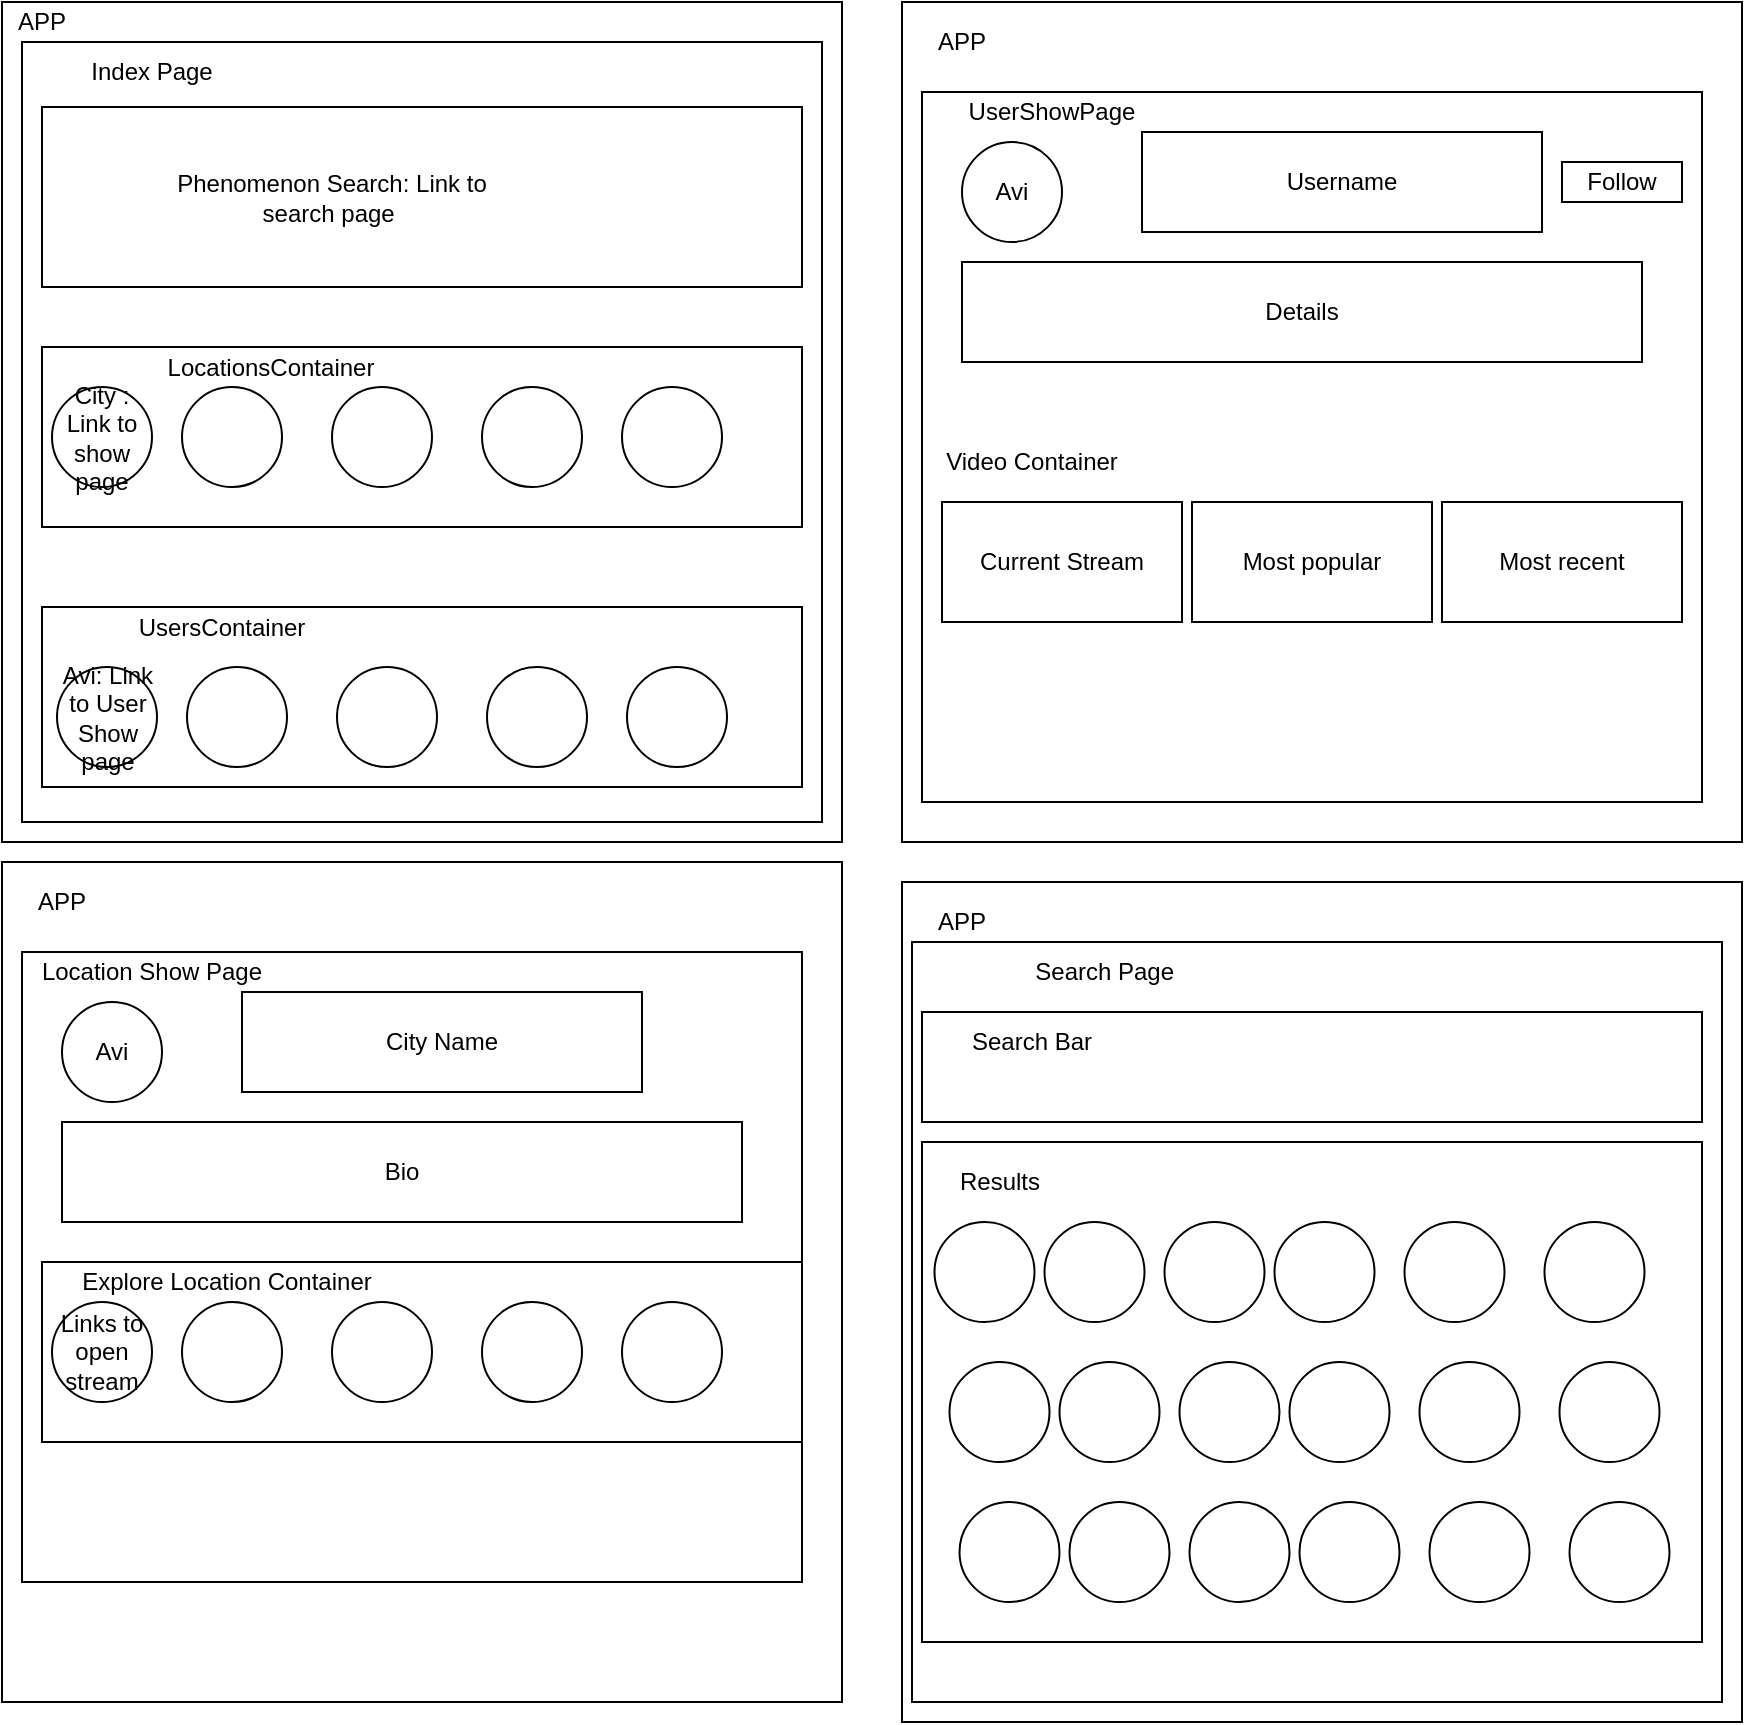 <mxfile version="13.1.3">
    <diagram id="G6u2pa_VjVDDQZ0H6Lm_" name="Page-1">
        <mxGraphModel dx="706" dy="395" grid="1" gridSize="10" guides="1" tooltips="1" connect="1" arrows="1" fold="1" page="1" pageScale="1" pageWidth="1100" pageHeight="850" math="0" shadow="0">
            <root>
                <mxCell id="0"/>
                <mxCell id="1" parent="0"/>
                <mxCell id="fZP8IcHrs8CvVbbr-H_v-1" value="" style="whiteSpace=wrap;html=1;aspect=fixed;align=left;" parent="1" vertex="1">
                    <mxGeometry x="20" y="40" width="420" height="420" as="geometry"/>
                </mxCell>
                <mxCell id="fZP8IcHrs8CvVbbr-H_v-132" value="" style="rounded=0;whiteSpace=wrap;html=1;" parent="1" vertex="1">
                    <mxGeometry x="30" y="60" width="400" height="390" as="geometry"/>
                </mxCell>
                <mxCell id="fZP8IcHrs8CvVbbr-H_v-97" value="" style="whiteSpace=wrap;html=1;aspect=fixed;align=left;" parent="1" vertex="1">
                    <mxGeometry x="470" y="480" width="420" height="420" as="geometry"/>
                </mxCell>
                <mxCell id="fZP8IcHrs8CvVbbr-H_v-130" value="" style="rounded=0;whiteSpace=wrap;html=1;" parent="1" vertex="1">
                    <mxGeometry x="475" y="510" width="405" height="380" as="geometry"/>
                </mxCell>
                <mxCell id="fZP8IcHrs8CvVbbr-H_v-47" value="" style="whiteSpace=wrap;html=1;aspect=fixed;align=left;" parent="1" vertex="1">
                    <mxGeometry x="470" y="40" width="420" height="420" as="geometry"/>
                </mxCell>
                <mxCell id="fZP8IcHrs8CvVbbr-H_v-74" value="" style="rounded=0;whiteSpace=wrap;html=1;" parent="1" vertex="1">
                    <mxGeometry x="480" y="260" width="390" height="160" as="geometry"/>
                </mxCell>
                <mxCell id="fZP8IcHrs8CvVbbr-H_v-3" value="" style="rounded=0;whiteSpace=wrap;html=1;" parent="1" vertex="1">
                    <mxGeometry x="40" y="92.5" width="380" height="90" as="geometry"/>
                </mxCell>
                <mxCell id="fZP8IcHrs8CvVbbr-H_v-2" value="APP" style="text;html=1;strokeColor=none;fillColor=none;align=center;verticalAlign=middle;whiteSpace=wrap;rounded=0;" parent="1" vertex="1">
                    <mxGeometry x="20" y="40" width="40" height="20" as="geometry"/>
                </mxCell>
                <mxCell id="fZP8IcHrs8CvVbbr-H_v-4" value="Phenomenon Search: Link to search page&amp;nbsp;" style="text;html=1;strokeColor=none;fillColor=none;align=center;verticalAlign=middle;whiteSpace=wrap;rounded=0;" parent="1" vertex="1">
                    <mxGeometry x="90" y="127.5" width="190" height="20" as="geometry"/>
                </mxCell>
                <mxCell id="fZP8IcHrs8CvVbbr-H_v-48" value="APP" style="text;html=1;strokeColor=none;fillColor=none;align=center;verticalAlign=middle;whiteSpace=wrap;rounded=0;" parent="1" vertex="1">
                    <mxGeometry x="480" y="50" width="40" height="20" as="geometry"/>
                </mxCell>
                <mxCell id="fZP8IcHrs8CvVbbr-H_v-49" value="" style="rounded=0;whiteSpace=wrap;html=1;" parent="1" vertex="1">
                    <mxGeometry x="40" y="212.5" width="380" height="90" as="geometry"/>
                </mxCell>
                <mxCell id="fZP8IcHrs8CvVbbr-H_v-50" value="" style="rounded=0;whiteSpace=wrap;html=1;" parent="1" vertex="1">
                    <mxGeometry x="40" y="342.5" width="380" height="90" as="geometry"/>
                </mxCell>
                <mxCell id="fZP8IcHrs8CvVbbr-H_v-55" value="City : Link to show page" style="ellipse;whiteSpace=wrap;html=1;aspect=fixed;" parent="1" vertex="1">
                    <mxGeometry x="45" y="232.5" width="50" height="50" as="geometry"/>
                </mxCell>
                <mxCell id="fZP8IcHrs8CvVbbr-H_v-56" value="" style="ellipse;whiteSpace=wrap;html=1;aspect=fixed;" parent="1" vertex="1">
                    <mxGeometry x="110" y="232.5" width="50" height="50" as="geometry"/>
                </mxCell>
                <mxCell id="fZP8IcHrs8CvVbbr-H_v-57" value="" style="ellipse;whiteSpace=wrap;html=1;aspect=fixed;" parent="1" vertex="1">
                    <mxGeometry x="260" y="232.5" width="50" height="50" as="geometry"/>
                </mxCell>
                <mxCell id="fZP8IcHrs8CvVbbr-H_v-58" value="" style="ellipse;whiteSpace=wrap;html=1;aspect=fixed;" parent="1" vertex="1">
                    <mxGeometry x="330" y="232.5" width="50" height="50" as="geometry"/>
                </mxCell>
                <mxCell id="fZP8IcHrs8CvVbbr-H_v-59" value="" style="ellipse;whiteSpace=wrap;html=1;aspect=fixed;" parent="1" vertex="1">
                    <mxGeometry x="185" y="232.5" width="50" height="50" as="geometry"/>
                </mxCell>
                <mxCell id="fZP8IcHrs8CvVbbr-H_v-60" value="Avi: Link to User Show page" style="ellipse;whiteSpace=wrap;html=1;aspect=fixed;" parent="1" vertex="1">
                    <mxGeometry x="47.5" y="372.5" width="50" height="50" as="geometry"/>
                </mxCell>
                <mxCell id="fZP8IcHrs8CvVbbr-H_v-61" value="" style="ellipse;whiteSpace=wrap;html=1;aspect=fixed;" parent="1" vertex="1">
                    <mxGeometry x="112.5" y="372.5" width="50" height="50" as="geometry"/>
                </mxCell>
                <mxCell id="fZP8IcHrs8CvVbbr-H_v-62" value="" style="ellipse;whiteSpace=wrap;html=1;aspect=fixed;" parent="1" vertex="1">
                    <mxGeometry x="262.5" y="372.5" width="50" height="50" as="geometry"/>
                </mxCell>
                <mxCell id="fZP8IcHrs8CvVbbr-H_v-63" value="" style="ellipse;whiteSpace=wrap;html=1;aspect=fixed;" parent="1" vertex="1">
                    <mxGeometry x="332.5" y="372.5" width="50" height="50" as="geometry"/>
                </mxCell>
                <mxCell id="fZP8IcHrs8CvVbbr-H_v-64" value="" style="ellipse;whiteSpace=wrap;html=1;aspect=fixed;" parent="1" vertex="1">
                    <mxGeometry x="187.5" y="372.5" width="50" height="50" as="geometry"/>
                </mxCell>
                <mxCell id="fZP8IcHrs8CvVbbr-H_v-6" value="LocationsContainer" style="text;html=1;strokeColor=none;fillColor=none;align=center;verticalAlign=middle;whiteSpace=wrap;rounded=0;" parent="1" vertex="1">
                    <mxGeometry x="47.5" y="212.5" width="212.5" height="20" as="geometry"/>
                </mxCell>
                <mxCell id="fZP8IcHrs8CvVbbr-H_v-8" value="UsersContainer" style="text;html=1;strokeColor=none;fillColor=none;align=center;verticalAlign=middle;whiteSpace=wrap;rounded=0;" parent="1" vertex="1">
                    <mxGeometry x="40" y="342.5" width="180" height="20" as="geometry"/>
                </mxCell>
                <mxCell id="fZP8IcHrs8CvVbbr-H_v-66" value="" style="rounded=0;whiteSpace=wrap;html=1;" parent="1" vertex="1">
                    <mxGeometry x="480" y="85" width="390" height="355" as="geometry"/>
                </mxCell>
                <mxCell id="fZP8IcHrs8CvVbbr-H_v-67" value="Avi" style="ellipse;whiteSpace=wrap;html=1;aspect=fixed;" parent="1" vertex="1">
                    <mxGeometry x="500" y="110" width="50" height="50" as="geometry"/>
                </mxCell>
                <mxCell id="fZP8IcHrs8CvVbbr-H_v-68" value="Username" style="rounded=0;whiteSpace=wrap;html=1;" parent="1" vertex="1">
                    <mxGeometry x="590" y="105" width="200" height="50" as="geometry"/>
                </mxCell>
                <mxCell id="fZP8IcHrs8CvVbbr-H_v-69" value="Details" style="rounded=0;whiteSpace=wrap;html=1;" parent="1" vertex="1">
                    <mxGeometry x="500" y="170" width="340" height="50" as="geometry"/>
                </mxCell>
                <mxCell id="fZP8IcHrs8CvVbbr-H_v-70" value="Current Stream" style="rounded=0;whiteSpace=wrap;html=1;" parent="1" vertex="1">
                    <mxGeometry x="490" y="290" width="120" height="60" as="geometry"/>
                </mxCell>
                <mxCell id="fZP8IcHrs8CvVbbr-H_v-71" value="Most popular" style="rounded=0;whiteSpace=wrap;html=1;" parent="1" vertex="1">
                    <mxGeometry x="615" y="290" width="120" height="60" as="geometry"/>
                </mxCell>
                <mxCell id="fZP8IcHrs8CvVbbr-H_v-72" value="Most recent" style="rounded=0;whiteSpace=wrap;html=1;" parent="1" vertex="1">
                    <mxGeometry x="740" y="290" width="120" height="60" as="geometry"/>
                </mxCell>
                <mxCell id="fZP8IcHrs8CvVbbr-H_v-76" value="Video Container" style="text;html=1;strokeColor=none;fillColor=none;align=center;verticalAlign=middle;whiteSpace=wrap;rounded=0;" parent="1" vertex="1">
                    <mxGeometry x="480" y="260" width="110" height="20" as="geometry"/>
                </mxCell>
                <mxCell id="fZP8IcHrs8CvVbbr-H_v-77" value="UserShowPage" style="text;html=1;strokeColor=none;fillColor=none;align=center;verticalAlign=middle;whiteSpace=wrap;rounded=0;" parent="1" vertex="1">
                    <mxGeometry x="480" y="85" width="130" height="20" as="geometry"/>
                </mxCell>
                <mxCell id="fZP8IcHrs8CvVbbr-H_v-78" value="" style="whiteSpace=wrap;html=1;aspect=fixed;align=left;" parent="1" vertex="1">
                    <mxGeometry x="20" y="470" width="420" height="420" as="geometry"/>
                </mxCell>
                <mxCell id="fZP8IcHrs8CvVbbr-H_v-80" value="APP" style="text;html=1;strokeColor=none;fillColor=none;align=center;verticalAlign=middle;whiteSpace=wrap;rounded=0;" parent="1" vertex="1">
                    <mxGeometry x="30" y="480" width="40" height="20" as="geometry"/>
                </mxCell>
                <mxCell id="fZP8IcHrs8CvVbbr-H_v-81" value="" style="rounded=0;whiteSpace=wrap;html=1;" parent="1" vertex="1">
                    <mxGeometry x="30" y="515" width="390" height="315" as="geometry"/>
                </mxCell>
                <mxCell id="fZP8IcHrs8CvVbbr-H_v-82" value="Avi" style="ellipse;whiteSpace=wrap;html=1;aspect=fixed;" parent="1" vertex="1">
                    <mxGeometry x="50" y="540" width="50" height="50" as="geometry"/>
                </mxCell>
                <mxCell id="fZP8IcHrs8CvVbbr-H_v-83" value="City Name" style="rounded=0;whiteSpace=wrap;html=1;" parent="1" vertex="1">
                    <mxGeometry x="140" y="535" width="200" height="50" as="geometry"/>
                </mxCell>
                <mxCell id="fZP8IcHrs8CvVbbr-H_v-84" value="Bio" style="rounded=0;whiteSpace=wrap;html=1;" parent="1" vertex="1">
                    <mxGeometry x="50" y="600" width="340" height="50" as="geometry"/>
                </mxCell>
                <mxCell id="fZP8IcHrs8CvVbbr-H_v-89" value="Location Show Page" style="text;html=1;strokeColor=none;fillColor=none;align=center;verticalAlign=middle;whiteSpace=wrap;rounded=0;" parent="1" vertex="1">
                    <mxGeometry x="30" y="515" width="130" height="20" as="geometry"/>
                </mxCell>
                <mxCell id="fZP8IcHrs8CvVbbr-H_v-90" value="" style="rounded=0;whiteSpace=wrap;html=1;" parent="1" vertex="1">
                    <mxGeometry x="40" y="670" width="380" height="90" as="geometry"/>
                </mxCell>
                <mxCell id="fZP8IcHrs8CvVbbr-H_v-91" value="Links to open stream" style="ellipse;whiteSpace=wrap;html=1;aspect=fixed;" parent="1" vertex="1">
                    <mxGeometry x="45" y="690" width="50" height="50" as="geometry"/>
                </mxCell>
                <mxCell id="fZP8IcHrs8CvVbbr-H_v-92" value="" style="ellipse;whiteSpace=wrap;html=1;aspect=fixed;" parent="1" vertex="1">
                    <mxGeometry x="110" y="690" width="50" height="50" as="geometry"/>
                </mxCell>
                <mxCell id="fZP8IcHrs8CvVbbr-H_v-93" value="" style="ellipse;whiteSpace=wrap;html=1;aspect=fixed;" parent="1" vertex="1">
                    <mxGeometry x="260" y="690" width="50" height="50" as="geometry"/>
                </mxCell>
                <mxCell id="fZP8IcHrs8CvVbbr-H_v-94" value="" style="ellipse;whiteSpace=wrap;html=1;aspect=fixed;" parent="1" vertex="1">
                    <mxGeometry x="330" y="690" width="50" height="50" as="geometry"/>
                </mxCell>
                <mxCell id="fZP8IcHrs8CvVbbr-H_v-95" value="" style="ellipse;whiteSpace=wrap;html=1;aspect=fixed;" parent="1" vertex="1">
                    <mxGeometry x="185" y="690" width="50" height="50" as="geometry"/>
                </mxCell>
                <mxCell id="fZP8IcHrs8CvVbbr-H_v-96" value="Explore Location Container" style="text;html=1;strokeColor=none;fillColor=none;align=center;verticalAlign=middle;whiteSpace=wrap;rounded=0;" parent="1" vertex="1">
                    <mxGeometry x="47.5" y="670" width="169" height="20" as="geometry"/>
                </mxCell>
                <mxCell id="fZP8IcHrs8CvVbbr-H_v-98" value="" style="rounded=0;whiteSpace=wrap;html=1;" parent="1" vertex="1">
                    <mxGeometry x="480" y="610" width="390" height="250" as="geometry"/>
                </mxCell>
                <mxCell id="fZP8IcHrs8CvVbbr-H_v-99" value="APP" style="text;html=1;strokeColor=none;fillColor=none;align=center;verticalAlign=middle;whiteSpace=wrap;rounded=0;" parent="1" vertex="1">
                    <mxGeometry x="480" y="490" width="40" height="20" as="geometry"/>
                </mxCell>
                <mxCell id="fZP8IcHrs8CvVbbr-H_v-100" value="" style="rounded=0;whiteSpace=wrap;html=1;" parent="1" vertex="1">
                    <mxGeometry x="480" y="545" width="390" height="55" as="geometry"/>
                </mxCell>
                <mxCell id="fZP8IcHrs8CvVbbr-H_v-107" value="Results" style="text;html=1;strokeColor=none;fillColor=none;align=center;verticalAlign=middle;whiteSpace=wrap;rounded=0;" parent="1" vertex="1">
                    <mxGeometry x="463.75" y="620" width="110" height="20" as="geometry"/>
                </mxCell>
                <mxCell id="fZP8IcHrs8CvVbbr-H_v-108" value="Search Bar" style="text;html=1;strokeColor=none;fillColor=none;align=center;verticalAlign=middle;whiteSpace=wrap;rounded=0;" parent="1" vertex="1">
                    <mxGeometry x="470" y="550" width="130" height="20" as="geometry"/>
                </mxCell>
                <mxCell id="fZP8IcHrs8CvVbbr-H_v-109" value="" style="ellipse;whiteSpace=wrap;html=1;aspect=fixed;" parent="1" vertex="1">
                    <mxGeometry x="486.25" y="650" width="50" height="50" as="geometry"/>
                </mxCell>
                <mxCell id="fZP8IcHrs8CvVbbr-H_v-111" value="" style="ellipse;whiteSpace=wrap;html=1;aspect=fixed;" parent="1" vertex="1">
                    <mxGeometry x="541.25" y="650" width="50" height="50" as="geometry"/>
                </mxCell>
                <mxCell id="fZP8IcHrs8CvVbbr-H_v-112" value="" style="ellipse;whiteSpace=wrap;html=1;aspect=fixed;" parent="1" vertex="1">
                    <mxGeometry x="601.25" y="650" width="50" height="50" as="geometry"/>
                </mxCell>
                <mxCell id="fZP8IcHrs8CvVbbr-H_v-113" value="" style="ellipse;whiteSpace=wrap;html=1;aspect=fixed;" parent="1" vertex="1">
                    <mxGeometry x="656.25" y="650" width="50" height="50" as="geometry"/>
                </mxCell>
                <mxCell id="fZP8IcHrs8CvVbbr-H_v-114" value="" style="ellipse;whiteSpace=wrap;html=1;aspect=fixed;" parent="1" vertex="1">
                    <mxGeometry x="721.25" y="650" width="50" height="50" as="geometry"/>
                </mxCell>
                <mxCell id="fZP8IcHrs8CvVbbr-H_v-115" value="" style="ellipse;whiteSpace=wrap;html=1;aspect=fixed;" parent="1" vertex="1">
                    <mxGeometry x="791.25" y="650" width="50" height="50" as="geometry"/>
                </mxCell>
                <mxCell id="fZP8IcHrs8CvVbbr-H_v-116" value="" style="ellipse;whiteSpace=wrap;html=1;aspect=fixed;" parent="1" vertex="1">
                    <mxGeometry x="493.75" y="720" width="50" height="50" as="geometry"/>
                </mxCell>
                <mxCell id="fZP8IcHrs8CvVbbr-H_v-117" value="" style="ellipse;whiteSpace=wrap;html=1;aspect=fixed;" parent="1" vertex="1">
                    <mxGeometry x="548.75" y="720" width="50" height="50" as="geometry"/>
                </mxCell>
                <mxCell id="fZP8IcHrs8CvVbbr-H_v-118" value="" style="ellipse;whiteSpace=wrap;html=1;aspect=fixed;" parent="1" vertex="1">
                    <mxGeometry x="608.75" y="720" width="50" height="50" as="geometry"/>
                </mxCell>
                <mxCell id="fZP8IcHrs8CvVbbr-H_v-119" value="" style="ellipse;whiteSpace=wrap;html=1;aspect=fixed;" parent="1" vertex="1">
                    <mxGeometry x="663.75" y="720" width="50" height="50" as="geometry"/>
                </mxCell>
                <mxCell id="fZP8IcHrs8CvVbbr-H_v-120" value="" style="ellipse;whiteSpace=wrap;html=1;aspect=fixed;" parent="1" vertex="1">
                    <mxGeometry x="728.75" y="720" width="50" height="50" as="geometry"/>
                </mxCell>
                <mxCell id="fZP8IcHrs8CvVbbr-H_v-121" value="" style="ellipse;whiteSpace=wrap;html=1;aspect=fixed;" parent="1" vertex="1">
                    <mxGeometry x="798.75" y="720" width="50" height="50" as="geometry"/>
                </mxCell>
                <mxCell id="fZP8IcHrs8CvVbbr-H_v-122" value="" style="ellipse;whiteSpace=wrap;html=1;aspect=fixed;" parent="1" vertex="1">
                    <mxGeometry x="498.75" y="790" width="50" height="50" as="geometry"/>
                </mxCell>
                <mxCell id="fZP8IcHrs8CvVbbr-H_v-123" value="" style="ellipse;whiteSpace=wrap;html=1;aspect=fixed;" parent="1" vertex="1">
                    <mxGeometry x="553.75" y="790" width="50" height="50" as="geometry"/>
                </mxCell>
                <mxCell id="fZP8IcHrs8CvVbbr-H_v-124" value="" style="ellipse;whiteSpace=wrap;html=1;aspect=fixed;" parent="1" vertex="1">
                    <mxGeometry x="613.75" y="790" width="50" height="50" as="geometry"/>
                </mxCell>
                <mxCell id="fZP8IcHrs8CvVbbr-H_v-125" value="" style="ellipse;whiteSpace=wrap;html=1;aspect=fixed;" parent="1" vertex="1">
                    <mxGeometry x="668.75" y="790" width="50" height="50" as="geometry"/>
                </mxCell>
                <mxCell id="fZP8IcHrs8CvVbbr-H_v-126" value="" style="ellipse;whiteSpace=wrap;html=1;aspect=fixed;" parent="1" vertex="1">
                    <mxGeometry x="733.75" y="790" width="50" height="50" as="geometry"/>
                </mxCell>
                <mxCell id="fZP8IcHrs8CvVbbr-H_v-127" value="" style="ellipse;whiteSpace=wrap;html=1;aspect=fixed;" parent="1" vertex="1">
                    <mxGeometry x="803.75" y="790" width="50" height="50" as="geometry"/>
                </mxCell>
                <mxCell id="fZP8IcHrs8CvVbbr-H_v-129" value="Follow" style="rounded=0;whiteSpace=wrap;html=1;" parent="1" vertex="1">
                    <mxGeometry x="800" y="120" width="60" height="20" as="geometry"/>
                </mxCell>
                <mxCell id="fZP8IcHrs8CvVbbr-H_v-131" value="Search Page&amp;nbsp;" style="text;html=1;strokeColor=none;fillColor=none;align=center;verticalAlign=middle;whiteSpace=wrap;rounded=0;" parent="1" vertex="1">
                    <mxGeometry x="486.25" y="515" width="173.75" height="20" as="geometry"/>
                </mxCell>
                <mxCell id="fZP8IcHrs8CvVbbr-H_v-133" value="Index Page" style="text;html=1;strokeColor=none;fillColor=none;align=center;verticalAlign=middle;whiteSpace=wrap;rounded=0;" parent="1" vertex="1">
                    <mxGeometry x="40" y="65" width="110" height="20" as="geometry"/>
                </mxCell>
            </root>
        </mxGraphModel>
    </diagram>
</mxfile>